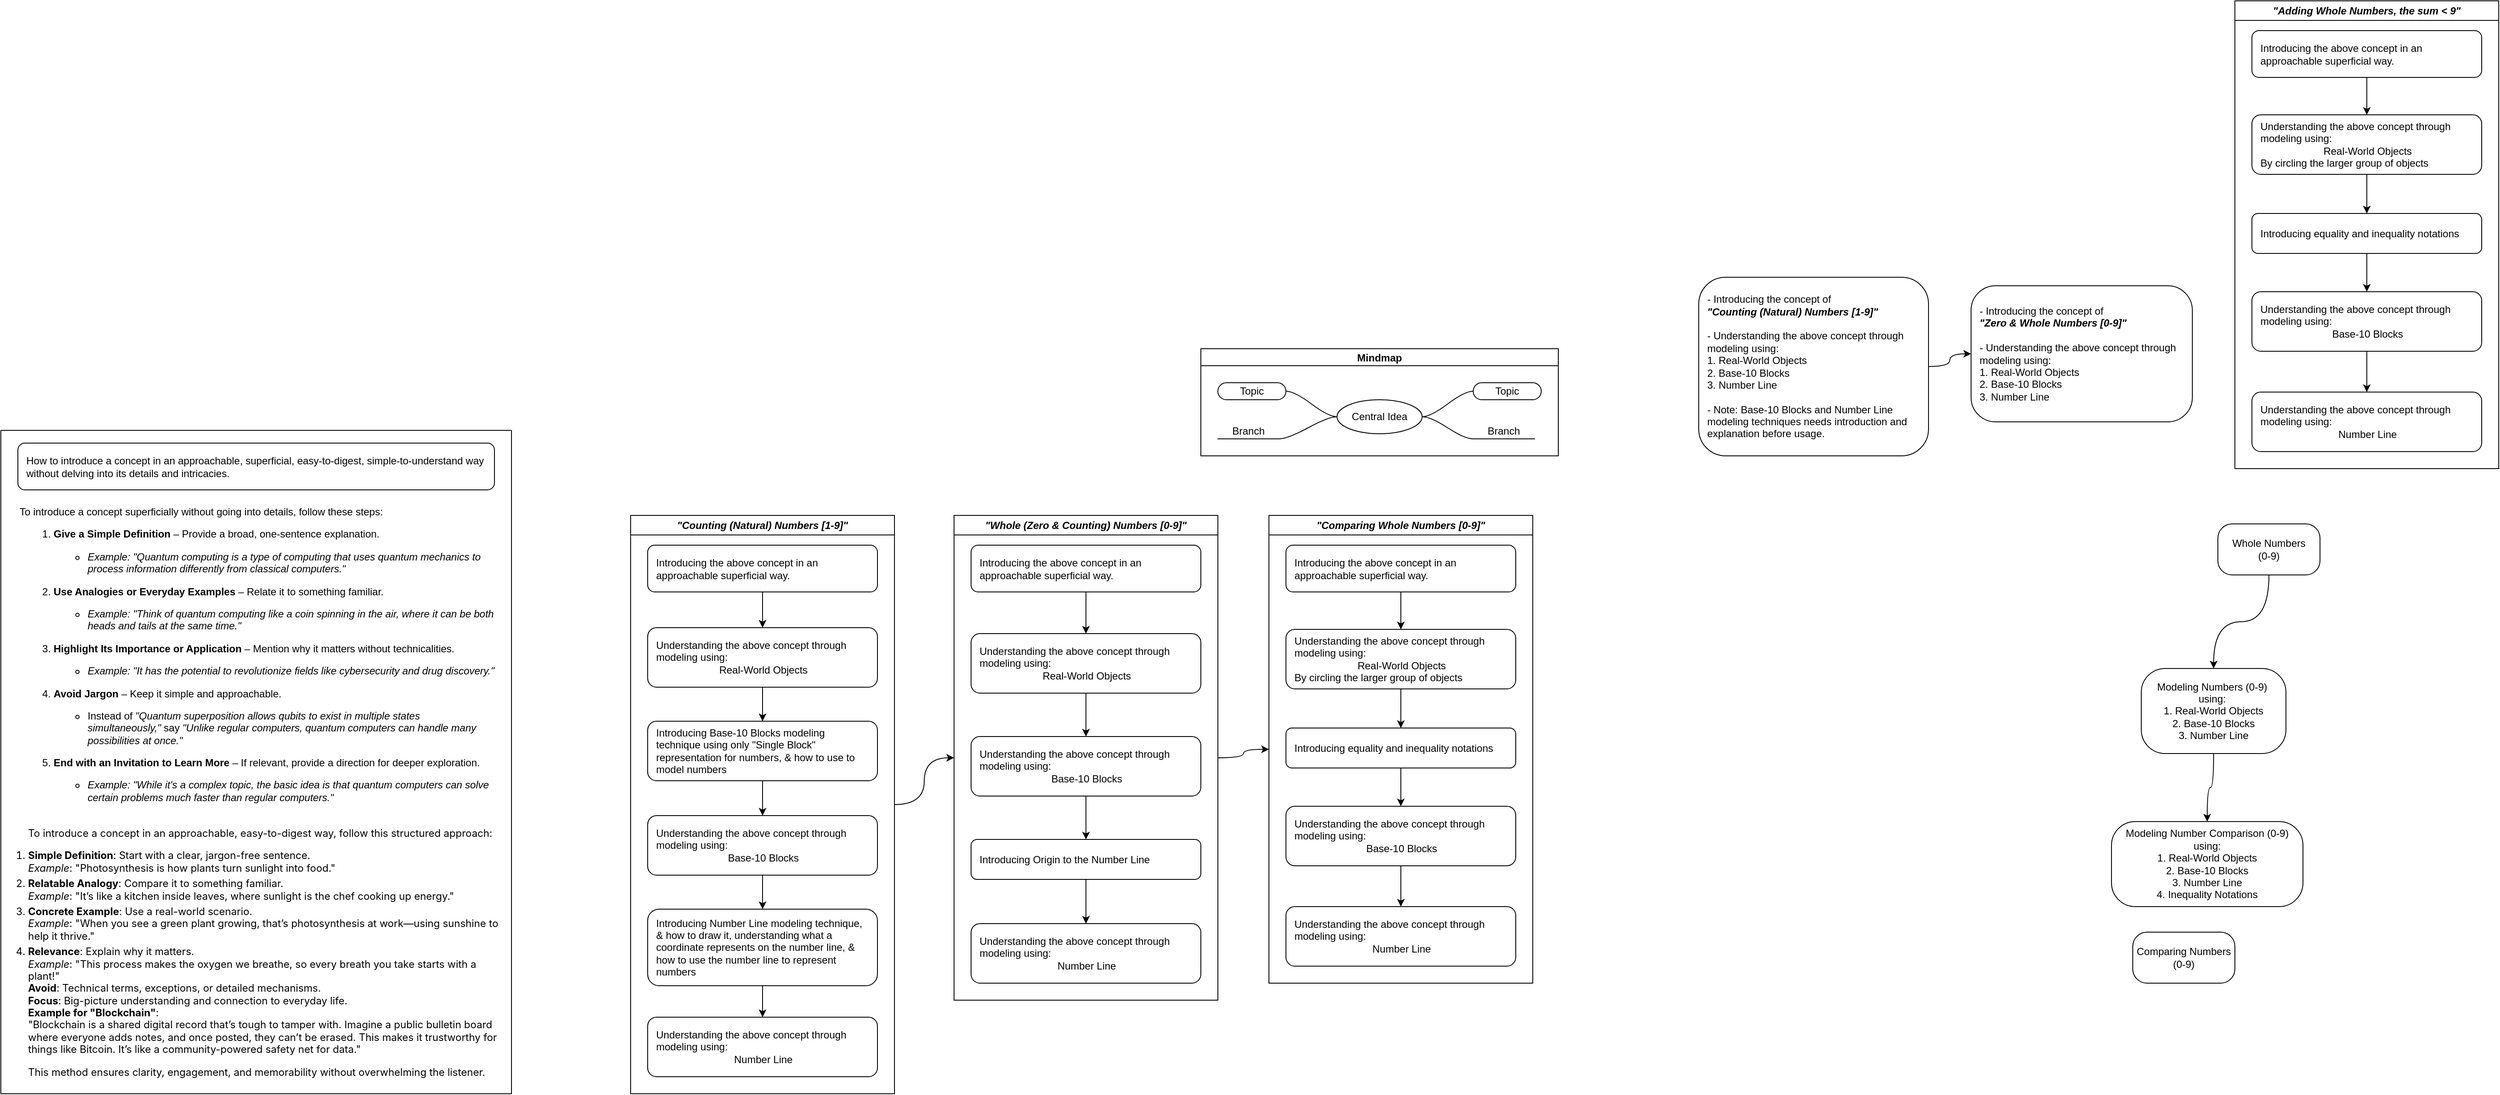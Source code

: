 <mxfile version="26.1.0">
  <diagram name="Page-1" id="2QgbFng5fBqmu4OjDuMm">
    <mxGraphModel dx="2643" dy="2030" grid="1" gridSize="10" guides="1" tooltips="1" connect="1" arrows="1" fold="1" page="1" pageScale="1" pageWidth="850" pageHeight="1100" math="0" shadow="0">
      <root>
        <mxCell id="0" />
        <mxCell id="1" parent="0" />
        <mxCell id="H5fF8uCBY2ygvBB53Js9-26" style="edgeStyle=orthogonalEdgeStyle;curved=1;rounded=0;orthogonalLoop=1;jettySize=auto;html=1;" edge="1" parent="1" source="H5fF8uCBY2ygvBB53Js9-3" target="H5fF8uCBY2ygvBB53Js9-25">
          <mxGeometry relative="1" as="geometry" />
        </mxCell>
        <mxCell id="H5fF8uCBY2ygvBB53Js9-3" value="&lt;div style=&quot;&quot;&gt;&lt;span style=&quot;background-color: transparent; color: light-dark(rgb(0, 0, 0), rgb(255, 255, 255));&quot;&gt;- Introducing the concept of &lt;br&gt;&lt;b&gt;&lt;i&gt;&quot;Counting (Natural) Numbers [&lt;/i&gt;&lt;/b&gt;&lt;/span&gt;&lt;span style=&quot;background-color: transparent; color: light-dark(rgb(0, 0, 0), rgb(255, 255, 255));&quot;&gt;&lt;b&gt;&lt;i&gt;1-9]&quot;&lt;/i&gt;&lt;/b&gt;&lt;/span&gt;&lt;/div&gt;&lt;div style=&quot;&quot;&gt;&lt;span style=&quot;background-color: transparent; color: light-dark(rgb(0, 0, 0), rgb(255, 255, 255));&quot;&gt;&lt;b&gt;&lt;i&gt;&lt;br&gt;&lt;/i&gt;&lt;/b&gt;&lt;/span&gt;&lt;/div&gt;&lt;div style=&quot;&quot;&gt;&lt;span style=&quot;background-color: transparent; color: light-dark(rgb(0, 0, 0), rgb(255, 255, 255));&quot;&gt;- Understanding the above concept through modeling using:&lt;/span&gt;&lt;/div&gt;&lt;div style=&quot;&quot;&gt;&lt;div style=&quot;&quot;&gt;&lt;span style=&quot;background-color: transparent; color: light-dark(rgb(0, 0, 0), rgb(255, 255, 255));&quot;&gt;1. Real-World Objects&lt;/span&gt;&lt;/div&gt;&lt;div style=&quot;&quot;&gt;2. Base-10 Blocks&lt;/div&gt;&lt;div style=&quot;&quot;&gt;3. Number Line&lt;/div&gt;&lt;div style=&quot;&quot;&gt;&lt;br&gt;&lt;/div&gt;&lt;div style=&quot;&quot;&gt;- Note: Base-10 Blocks and Number Line modeling techniques needs introduction and explanation before usage.&lt;/div&gt;&lt;/div&gt;" style="rounded=1;whiteSpace=wrap;html=1;arcSize=15;spacingLeft=8;spacingRight=8;align=left;" vertex="1" parent="1">
          <mxGeometry x="1295" y="-500" width="270" height="210" as="geometry" />
        </mxCell>
        <mxCell id="H5fF8uCBY2ygvBB53Js9-11" style="edgeStyle=orthogonalEdgeStyle;curved=1;rounded=0;orthogonalLoop=1;jettySize=auto;html=1;" edge="1" parent="1" source="H5fF8uCBY2ygvBB53Js9-4" target="H5fF8uCBY2ygvBB53Js9-10">
          <mxGeometry relative="1" as="geometry" />
        </mxCell>
        <mxCell id="H5fF8uCBY2ygvBB53Js9-4" value="Whole Numbers&lt;div&gt;(0-9)&lt;/div&gt;" style="rounded=1;whiteSpace=wrap;html=1;arcSize=28;" vertex="1" parent="1">
          <mxGeometry x="1905" y="-210" width="120" height="60" as="geometry" />
        </mxCell>
        <mxCell id="H5fF8uCBY2ygvBB53Js9-8" value="Comparing Numbers&lt;div&gt;(0-9)&lt;/div&gt;" style="rounded=1;whiteSpace=wrap;html=1;arcSize=28;" vertex="1" parent="1">
          <mxGeometry x="1805" y="270" width="120" height="60" as="geometry" />
        </mxCell>
        <mxCell id="H5fF8uCBY2ygvBB53Js9-23" style="edgeStyle=orthogonalEdgeStyle;curved=1;rounded=0;orthogonalLoop=1;jettySize=auto;html=1;" edge="1" parent="1" source="H5fF8uCBY2ygvBB53Js9-10" target="H5fF8uCBY2ygvBB53Js9-17">
          <mxGeometry relative="1" as="geometry" />
        </mxCell>
        <mxCell id="H5fF8uCBY2ygvBB53Js9-10" value="&lt;div&gt;Modeling Numbers&amp;nbsp;&lt;span style=&quot;background-color: transparent; color: light-dark(rgb(0, 0, 0), rgb(255, 255, 255));&quot;&gt;(0-9)&lt;/span&gt;&lt;span style=&quot;background-color: transparent; color: light-dark(rgb(0, 0, 0), rgb(255, 255, 255));&quot;&gt;&amp;nbsp;&lt;/span&gt;&lt;/div&gt;&lt;div&gt;&lt;span style=&quot;background-color: transparent; color: light-dark(rgb(0, 0, 0), rgb(255, 255, 255));&quot;&gt;using:&amp;nbsp;&lt;/span&gt;&lt;/div&gt;&lt;div&gt;&lt;span style=&quot;background-color: transparent; color: light-dark(rgb(0, 0, 0), rgb(255, 255, 255));&quot;&gt;1. Real-World Objects&lt;/span&gt;&lt;/div&gt;&lt;div&gt;2. Base-10 Blocks&lt;/div&gt;&lt;div&gt;3. Number Line&lt;/div&gt;" style="rounded=1;whiteSpace=wrap;html=1;arcSize=28;" vertex="1" parent="1">
          <mxGeometry x="1815" y="-40" width="170" height="100" as="geometry" />
        </mxCell>
        <mxCell id="H5fF8uCBY2ygvBB53Js9-17" value="Modeling Number Comparison (0-9)&lt;div&gt;using:&lt;/div&gt;&lt;div&gt;1. Real-World Objects&lt;/div&gt;&lt;div&gt;2. Base-10 Blocks&lt;/div&gt;&lt;div&gt;3. Number Line&lt;/div&gt;&lt;div&gt;4. Inequality Notations&lt;/div&gt;" style="rounded=1;whiteSpace=wrap;html=1;arcSize=28;" vertex="1" parent="1">
          <mxGeometry x="1780" y="140" width="225" height="100" as="geometry" />
        </mxCell>
        <mxCell id="H5fF8uCBY2ygvBB53Js9-25" value="&lt;div style=&quot;&quot;&gt;&lt;span style=&quot;background-color: transparent; color: light-dark(rgb(0, 0, 0), rgb(255, 255, 255));&quot;&gt;- Introducing the concept of &lt;br&gt;&lt;b&gt;&lt;i&gt;&quot;Zero &amp;amp; Whole Numbers [0&lt;/i&gt;&lt;/b&gt;&lt;/span&gt;&lt;span style=&quot;background-color: transparent; color: light-dark(rgb(0, 0, 0), rgb(255, 255, 255));&quot;&gt;&lt;b&gt;&lt;i&gt;-9]&quot;&lt;/i&gt;&lt;/b&gt;&lt;/span&gt;&lt;/div&gt;&lt;div style=&quot;&quot;&gt;&lt;span style=&quot;background-color: transparent; color: light-dark(rgb(0, 0, 0), rgb(255, 255, 255));&quot;&gt;&lt;b&gt;&lt;i&gt;&lt;br&gt;&lt;/i&gt;&lt;/b&gt;&lt;/span&gt;&lt;/div&gt;&lt;div style=&quot;&quot;&gt;&lt;span style=&quot;background-color: transparent; color: light-dark(rgb(0, 0, 0), rgb(255, 255, 255));&quot;&gt;- Understanding the above concept through modeling using:&lt;/span&gt;&lt;/div&gt;&lt;div style=&quot;&quot;&gt;&lt;div style=&quot;&quot;&gt;&lt;span style=&quot;background-color: transparent; color: light-dark(rgb(0, 0, 0), rgb(255, 255, 255));&quot;&gt;1. Real-World Objects&lt;/span&gt;&lt;/div&gt;&lt;div style=&quot;&quot;&gt;2. Base-10 Blocks&lt;/div&gt;&lt;div style=&quot;&quot;&gt;3. Number Line&lt;/div&gt;&lt;/div&gt;" style="rounded=1;whiteSpace=wrap;html=1;arcSize=18;spacingLeft=8;spacingRight=8;align=left;" vertex="1" parent="1">
          <mxGeometry x="1615" y="-490" width="260" height="160" as="geometry" />
        </mxCell>
        <mxCell id="H5fF8uCBY2ygvBB53Js9-64" style="edgeStyle=orthogonalEdgeStyle;curved=1;rounded=0;orthogonalLoop=1;jettySize=auto;html=1;entryX=0;entryY=0.5;entryDx=0;entryDy=0;" edge="1" parent="1" source="H5fF8uCBY2ygvBB53Js9-36" target="H5fF8uCBY2ygvBB53Js9-51">
          <mxGeometry relative="1" as="geometry" />
        </mxCell>
        <mxCell id="H5fF8uCBY2ygvBB53Js9-36" value="&lt;span style=&quot;color: light-dark(rgb(0, 0, 0), rgb(255, 255, 255)); font-weight: 400; text-align: left; background-color: transparent;&quot;&gt;&lt;b&gt;&lt;i&gt;&quot;Counting (Natural) Numbers [&lt;/i&gt;&lt;/b&gt;&lt;/span&gt;&lt;span style=&quot;color: light-dark(rgb(0, 0, 0), rgb(255, 255, 255)); font-weight: 400; text-align: left; background-color: transparent;&quot;&gt;&lt;b&gt;&lt;i&gt;1-9]&quot;&lt;/i&gt;&lt;/b&gt;&lt;/span&gt;" style="swimlane;whiteSpace=wrap;html=1;" vertex="1" parent="1">
          <mxGeometry x="40" y="-220" width="310" height="680" as="geometry">
            <mxRectangle x="40" y="-210" width="240" height="30" as="alternateBounds" />
          </mxGeometry>
        </mxCell>
        <mxCell id="H5fF8uCBY2ygvBB53Js9-42" style="edgeStyle=orthogonalEdgeStyle;curved=1;rounded=0;orthogonalLoop=1;jettySize=auto;html=1;" edge="1" parent="H5fF8uCBY2ygvBB53Js9-36" source="H5fF8uCBY2ygvBB53Js9-37" target="H5fF8uCBY2ygvBB53Js9-40">
          <mxGeometry relative="1" as="geometry" />
        </mxCell>
        <mxCell id="H5fF8uCBY2ygvBB53Js9-37" value="&lt;div style=&quot;&quot;&gt;&lt;span style=&quot;background-color: transparent; color: light-dark(rgb(0, 0, 0), rgb(255, 255, 255));&quot;&gt;Introducing&amp;nbsp;&lt;/span&gt;&lt;span style=&quot;background-color: transparent; color: light-dark(rgb(0, 0, 0), rgb(255, 255, 255));&quot;&gt;the above concept&lt;/span&gt;&lt;span style=&quot;background-color: transparent; color: light-dark(rgb(0, 0, 0), rgb(255, 255, 255));&quot;&gt;&amp;nbsp;in an approachable superficial way.&lt;/span&gt;&lt;/div&gt;" style="rounded=1;whiteSpace=wrap;html=1;arcSize=15;spacingLeft=8;spacingRight=8;align=left;" vertex="1" parent="H5fF8uCBY2ygvBB53Js9-36">
          <mxGeometry x="20" y="35" width="270" height="55" as="geometry" />
        </mxCell>
        <mxCell id="H5fF8uCBY2ygvBB53Js9-47" style="edgeStyle=orthogonalEdgeStyle;curved=1;rounded=0;orthogonalLoop=1;jettySize=auto;html=1;entryX=0.5;entryY=0;entryDx=0;entryDy=0;" edge="1" parent="H5fF8uCBY2ygvBB53Js9-36" source="H5fF8uCBY2ygvBB53Js9-40" target="H5fF8uCBY2ygvBB53Js9-44">
          <mxGeometry relative="1" as="geometry" />
        </mxCell>
        <mxCell id="H5fF8uCBY2ygvBB53Js9-40" value="&lt;div style=&quot;&quot;&gt;&lt;span style=&quot;background-color: transparent; color: light-dark(rgb(0, 0, 0), rgb(255, 255, 255));&quot;&gt;Understanding the above concept through modeling using:&lt;/span&gt;&lt;/div&gt;&lt;div style=&quot;&quot;&gt;&lt;div style=&quot;text-align: center;&quot;&gt;&lt;span style=&quot;background-color: transparent; color: light-dark(rgb(0, 0, 0), rgb(255, 255, 255));&quot;&gt;Real-World Objects&lt;/span&gt;&lt;/div&gt;&lt;/div&gt;" style="rounded=1;whiteSpace=wrap;html=1;arcSize=15;spacingLeft=8;spacingRight=8;align=left;" vertex="1" parent="H5fF8uCBY2ygvBB53Js9-36">
          <mxGeometry x="20" y="132" width="270" height="70" as="geometry" />
        </mxCell>
        <mxCell id="H5fF8uCBY2ygvBB53Js9-49" style="edgeStyle=orthogonalEdgeStyle;curved=1;rounded=0;orthogonalLoop=1;jettySize=auto;html=1;" edge="1" parent="H5fF8uCBY2ygvBB53Js9-36" source="H5fF8uCBY2ygvBB53Js9-43" target="H5fF8uCBY2ygvBB53Js9-45">
          <mxGeometry relative="1" as="geometry" />
        </mxCell>
        <mxCell id="H5fF8uCBY2ygvBB53Js9-43" value="&lt;div style=&quot;&quot;&gt;&lt;span style=&quot;background-color: transparent; color: light-dark(rgb(0, 0, 0), rgb(255, 255, 255));&quot;&gt;Understanding the above concept through modeling using:&lt;/span&gt;&lt;/div&gt;&lt;div style=&quot;&quot;&gt;&lt;div style=&quot;text-align: center;&quot;&gt;&lt;span style=&quot;background-color: transparent; color: light-dark(rgb(0, 0, 0), rgb(255, 255, 255));&quot;&gt;Base-10 Blocks&lt;/span&gt;&lt;/div&gt;&lt;/div&gt;" style="rounded=1;whiteSpace=wrap;html=1;arcSize=15;spacingLeft=8;spacingRight=8;align=left;" vertex="1" parent="H5fF8uCBY2ygvBB53Js9-36">
          <mxGeometry x="20" y="353" width="270" height="70" as="geometry" />
        </mxCell>
        <mxCell id="H5fF8uCBY2ygvBB53Js9-48" style="edgeStyle=orthogonalEdgeStyle;curved=1;rounded=0;orthogonalLoop=1;jettySize=auto;html=1;entryX=0.5;entryY=0;entryDx=0;entryDy=0;" edge="1" parent="H5fF8uCBY2ygvBB53Js9-36" source="H5fF8uCBY2ygvBB53Js9-44" target="H5fF8uCBY2ygvBB53Js9-43">
          <mxGeometry relative="1" as="geometry" />
        </mxCell>
        <mxCell id="H5fF8uCBY2ygvBB53Js9-44" value="&lt;div style=&quot;&quot;&gt;&lt;span style=&quot;background-color: transparent; color: light-dark(rgb(0, 0, 0), rgb(255, 255, 255)); text-align: center;&quot;&gt;Introducing Base-10 Blocks modeling technique using only &quot;Single Block&quot; representation for numbers, &amp;amp; how to use to model numbers&lt;/span&gt;&lt;/div&gt;" style="rounded=1;whiteSpace=wrap;html=1;arcSize=15;spacingLeft=8;spacingRight=8;align=left;" vertex="1" parent="H5fF8uCBY2ygvBB53Js9-36">
          <mxGeometry x="20" y="242" width="270" height="70" as="geometry" />
        </mxCell>
        <mxCell id="H5fF8uCBY2ygvBB53Js9-50" style="edgeStyle=orthogonalEdgeStyle;curved=1;rounded=0;orthogonalLoop=1;jettySize=auto;html=1;" edge="1" parent="H5fF8uCBY2ygvBB53Js9-36" source="H5fF8uCBY2ygvBB53Js9-45" target="H5fF8uCBY2ygvBB53Js9-46">
          <mxGeometry relative="1" as="geometry" />
        </mxCell>
        <mxCell id="H5fF8uCBY2ygvBB53Js9-45" value="&lt;div style=&quot;&quot;&gt;&lt;span style=&quot;background-color: transparent; color: light-dark(rgb(0, 0, 0), rgb(255, 255, 255)); text-align: center;&quot;&gt;Introducing Number Line modeling technique, &amp;amp; how to draw it, understanding what a coordinate represents on the number line, &amp;amp; how to use the number line to represent numbers&lt;/span&gt;&lt;/div&gt;" style="rounded=1;whiteSpace=wrap;html=1;arcSize=15;spacingLeft=8;spacingRight=8;align=left;" vertex="1" parent="H5fF8uCBY2ygvBB53Js9-36">
          <mxGeometry x="20" y="463" width="270" height="90" as="geometry" />
        </mxCell>
        <mxCell id="H5fF8uCBY2ygvBB53Js9-46" value="&lt;div style=&quot;&quot;&gt;&lt;span style=&quot;background-color: transparent; color: light-dark(rgb(0, 0, 0), rgb(255, 255, 255));&quot;&gt;Understanding the above concept through modeling using:&lt;/span&gt;&lt;/div&gt;&lt;div style=&quot;&quot;&gt;&lt;div style=&quot;text-align: center;&quot;&gt;&lt;span style=&quot;background-color: transparent; color: light-dark(rgb(0, 0, 0), rgb(255, 255, 255));&quot;&gt;Number Line&lt;/span&gt;&lt;/div&gt;&lt;/div&gt;" style="rounded=1;whiteSpace=wrap;html=1;arcSize=15;spacingLeft=8;spacingRight=8;align=left;" vertex="1" parent="H5fF8uCBY2ygvBB53Js9-36">
          <mxGeometry x="20" y="590" width="270" height="70" as="geometry" />
        </mxCell>
        <mxCell id="H5fF8uCBY2ygvBB53Js9-114" style="edgeStyle=orthogonalEdgeStyle;curved=1;rounded=0;orthogonalLoop=1;jettySize=auto;html=1;" edge="1" parent="1" source="H5fF8uCBY2ygvBB53Js9-51" target="H5fF8uCBY2ygvBB53Js9-102">
          <mxGeometry relative="1" as="geometry" />
        </mxCell>
        <mxCell id="H5fF8uCBY2ygvBB53Js9-51" value="&lt;span style=&quot;color: light-dark(rgb(0, 0, 0), rgb(255, 255, 255)); font-weight: 400; text-align: left; background-color: transparent;&quot;&gt;&lt;b&gt;&lt;i&gt;&quot;Whole (Zero &amp;amp; Counting) Numbers [0-9]&lt;/i&gt;&lt;/b&gt;&lt;/span&gt;&lt;span style=&quot;color: light-dark(rgb(0, 0, 0), rgb(255, 255, 255)); font-weight: 400; text-align: left; background-color: transparent;&quot;&gt;&lt;b&gt;&lt;i&gt;&quot;&lt;/i&gt;&lt;/b&gt;&lt;/span&gt;" style="swimlane;whiteSpace=wrap;html=1;" vertex="1" parent="1">
          <mxGeometry x="420" y="-220" width="310" height="570" as="geometry">
            <mxRectangle x="650" y="-210" width="280" height="30" as="alternateBounds" />
          </mxGeometry>
        </mxCell>
        <mxCell id="H5fF8uCBY2ygvBB53Js9-52" style="edgeStyle=orthogonalEdgeStyle;curved=1;rounded=0;orthogonalLoop=1;jettySize=auto;html=1;" edge="1" parent="H5fF8uCBY2ygvBB53Js9-51" source="H5fF8uCBY2ygvBB53Js9-53" target="H5fF8uCBY2ygvBB53Js9-55">
          <mxGeometry relative="1" as="geometry" />
        </mxCell>
        <mxCell id="H5fF8uCBY2ygvBB53Js9-53" value="&lt;div style=&quot;&quot;&gt;&lt;span style=&quot;background-color: transparent; color: light-dark(rgb(0, 0, 0), rgb(255, 255, 255));&quot;&gt;Introducing&amp;nbsp;&lt;/span&gt;&lt;span style=&quot;background-color: transparent; color: light-dark(rgb(0, 0, 0), rgb(255, 255, 255));&quot;&gt;the above concept&lt;/span&gt;&lt;span style=&quot;background-color: transparent; color: light-dark(rgb(0, 0, 0), rgb(255, 255, 255));&quot;&gt;&amp;nbsp;in an approachable superficial way.&lt;/span&gt;&lt;/div&gt;" style="rounded=1;whiteSpace=wrap;html=1;arcSize=15;spacingLeft=8;spacingRight=8;align=left;" vertex="1" parent="H5fF8uCBY2ygvBB53Js9-51">
          <mxGeometry x="20" y="35" width="270" height="55" as="geometry" />
        </mxCell>
        <mxCell id="H5fF8uCBY2ygvBB53Js9-54" style="edgeStyle=orthogonalEdgeStyle;curved=1;rounded=0;orthogonalLoop=1;jettySize=auto;html=1;entryX=0.5;entryY=0;entryDx=0;entryDy=0;" edge="1" parent="H5fF8uCBY2ygvBB53Js9-51" source="H5fF8uCBY2ygvBB53Js9-55" target="H5fF8uCBY2ygvBB53Js9-57">
          <mxGeometry relative="1" as="geometry">
            <mxPoint x="155" y="242" as="targetPoint" />
          </mxGeometry>
        </mxCell>
        <mxCell id="H5fF8uCBY2ygvBB53Js9-55" value="&lt;div style=&quot;&quot;&gt;&lt;span style=&quot;background-color: transparent; color: light-dark(rgb(0, 0, 0), rgb(255, 255, 255));&quot;&gt;Understanding the above concept through modeling using:&lt;/span&gt;&lt;/div&gt;&lt;div style=&quot;&quot;&gt;&lt;div style=&quot;text-align: center;&quot;&gt;&lt;span style=&quot;background-color: transparent; color: light-dark(rgb(0, 0, 0), rgb(255, 255, 255));&quot;&gt;Real-World Objects&lt;/span&gt;&lt;/div&gt;&lt;/div&gt;" style="rounded=1;whiteSpace=wrap;html=1;arcSize=15;spacingLeft=8;spacingRight=8;align=left;" vertex="1" parent="H5fF8uCBY2ygvBB53Js9-51">
          <mxGeometry x="20" y="139" width="270" height="70" as="geometry" />
        </mxCell>
        <mxCell id="H5fF8uCBY2ygvBB53Js9-56" style="edgeStyle=orthogonalEdgeStyle;curved=1;rounded=0;orthogonalLoop=1;jettySize=auto;html=1;" edge="1" parent="H5fF8uCBY2ygvBB53Js9-51" source="H5fF8uCBY2ygvBB53Js9-57" target="H5fF8uCBY2ygvBB53Js9-61">
          <mxGeometry relative="1" as="geometry" />
        </mxCell>
        <mxCell id="H5fF8uCBY2ygvBB53Js9-57" value="&lt;div style=&quot;&quot;&gt;&lt;span style=&quot;background-color: transparent; color: light-dark(rgb(0, 0, 0), rgb(255, 255, 255));&quot;&gt;Understanding the above concept through modeling using:&lt;/span&gt;&lt;/div&gt;&lt;div style=&quot;&quot;&gt;&lt;div style=&quot;text-align: center;&quot;&gt;&lt;span style=&quot;background-color: transparent; color: light-dark(rgb(0, 0, 0), rgb(255, 255, 255));&quot;&gt;Base-10 Blocks&lt;/span&gt;&lt;/div&gt;&lt;/div&gt;" style="rounded=1;whiteSpace=wrap;html=1;arcSize=15;spacingLeft=8;spacingRight=8;align=left;" vertex="1" parent="H5fF8uCBY2ygvBB53Js9-51">
          <mxGeometry x="20" y="260" width="270" height="70" as="geometry" />
        </mxCell>
        <mxCell id="H5fF8uCBY2ygvBB53Js9-60" style="edgeStyle=orthogonalEdgeStyle;curved=1;rounded=0;orthogonalLoop=1;jettySize=auto;html=1;" edge="1" parent="H5fF8uCBY2ygvBB53Js9-51" source="H5fF8uCBY2ygvBB53Js9-61" target="H5fF8uCBY2ygvBB53Js9-62">
          <mxGeometry relative="1" as="geometry" />
        </mxCell>
        <mxCell id="H5fF8uCBY2ygvBB53Js9-61" value="&lt;div style=&quot;&quot;&gt;&lt;span style=&quot;background-color: transparent; color: light-dark(rgb(0, 0, 0), rgb(255, 255, 255)); text-align: center;&quot;&gt;Introducing Origin to the Number Line&lt;/span&gt;&lt;/div&gt;" style="rounded=1;whiteSpace=wrap;html=1;arcSize=15;spacingLeft=8;spacingRight=8;align=left;" vertex="1" parent="H5fF8uCBY2ygvBB53Js9-51">
          <mxGeometry x="20" y="381" width="270" height="47" as="geometry" />
        </mxCell>
        <mxCell id="H5fF8uCBY2ygvBB53Js9-62" value="&lt;div style=&quot;&quot;&gt;&lt;span style=&quot;background-color: transparent; color: light-dark(rgb(0, 0, 0), rgb(255, 255, 255));&quot;&gt;Understanding the above concept through modeling using:&lt;/span&gt;&lt;/div&gt;&lt;div style=&quot;&quot;&gt;&lt;div style=&quot;text-align: center;&quot;&gt;&lt;span style=&quot;background-color: transparent; color: light-dark(rgb(0, 0, 0), rgb(255, 255, 255));&quot;&gt;Number Line&lt;/span&gt;&lt;/div&gt;&lt;/div&gt;" style="rounded=1;whiteSpace=wrap;html=1;arcSize=15;spacingLeft=8;spacingRight=8;align=left;" vertex="1" parent="H5fF8uCBY2ygvBB53Js9-51">
          <mxGeometry x="20" y="480" width="270" height="70" as="geometry" />
        </mxCell>
        <mxCell id="H5fF8uCBY2ygvBB53Js9-102" value="&lt;span style=&quot;color: light-dark(rgb(0, 0, 0), rgb(255, 255, 255)); font-weight: 400; text-align: left; background-color: transparent;&quot;&gt;&lt;b&gt;&lt;i&gt;&quot;Comparing Whole Numbers [0-9]&lt;/i&gt;&lt;/b&gt;&lt;/span&gt;&lt;span style=&quot;color: light-dark(rgb(0, 0, 0), rgb(255, 255, 255)); font-weight: 400; text-align: left; background-color: transparent;&quot;&gt;&lt;b&gt;&lt;i&gt;&quot;&lt;/i&gt;&lt;/b&gt;&lt;/span&gt;" style="swimlane;whiteSpace=wrap;html=1;" vertex="1" parent="1">
          <mxGeometry x="790" y="-220" width="310" height="550" as="geometry">
            <mxRectangle x="650" y="-210" width="280" height="30" as="alternateBounds" />
          </mxGeometry>
        </mxCell>
        <mxCell id="H5fF8uCBY2ygvBB53Js9-103" style="edgeStyle=orthogonalEdgeStyle;curved=1;rounded=0;orthogonalLoop=1;jettySize=auto;html=1;" edge="1" parent="H5fF8uCBY2ygvBB53Js9-102" source="H5fF8uCBY2ygvBB53Js9-104" target="H5fF8uCBY2ygvBB53Js9-106">
          <mxGeometry relative="1" as="geometry" />
        </mxCell>
        <mxCell id="H5fF8uCBY2ygvBB53Js9-104" value="&lt;div style=&quot;&quot;&gt;&lt;span style=&quot;background-color: transparent; color: light-dark(rgb(0, 0, 0), rgb(255, 255, 255));&quot;&gt;Introducing&amp;nbsp;&lt;/span&gt;&lt;span style=&quot;background-color: transparent; color: light-dark(rgb(0, 0, 0), rgb(255, 255, 255));&quot;&gt;the above concept&lt;/span&gt;&lt;span style=&quot;background-color: transparent; color: light-dark(rgb(0, 0, 0), rgb(255, 255, 255));&quot;&gt;&amp;nbsp;in an approachable superficial way.&lt;/span&gt;&lt;/div&gt;" style="rounded=1;whiteSpace=wrap;html=1;arcSize=15;spacingLeft=8;spacingRight=8;align=left;" vertex="1" parent="H5fF8uCBY2ygvBB53Js9-102">
          <mxGeometry x="20" y="35" width="270" height="55" as="geometry" />
        </mxCell>
        <mxCell id="H5fF8uCBY2ygvBB53Js9-106" value="&lt;div style=&quot;&quot;&gt;&lt;span style=&quot;background-color: transparent; color: light-dark(rgb(0, 0, 0), rgb(255, 255, 255));&quot;&gt;Understanding the above concept through modeling using:&lt;/span&gt;&lt;/div&gt;&lt;div style=&quot;&quot;&gt;&lt;div style=&quot;text-align: center;&quot;&gt;&lt;span style=&quot;background-color: transparent; color: light-dark(rgb(0, 0, 0), rgb(255, 255, 255));&quot;&gt;Real-World Objects&lt;/span&gt;&lt;/div&gt;&lt;div style=&quot;&quot;&gt;&lt;span style=&quot;background-color: transparent; color: light-dark(rgb(0, 0, 0), rgb(255, 255, 255));&quot;&gt;By circling the larger group of objects&lt;/span&gt;&lt;/div&gt;&lt;/div&gt;" style="rounded=1;whiteSpace=wrap;html=1;arcSize=15;spacingLeft=8;spacingRight=8;align=left;" vertex="1" parent="H5fF8uCBY2ygvBB53Js9-102">
          <mxGeometry x="20" y="134" width="270" height="70" as="geometry" />
        </mxCell>
        <mxCell id="H5fF8uCBY2ygvBB53Js9-107" style="edgeStyle=orthogonalEdgeStyle;curved=1;rounded=0;orthogonalLoop=1;jettySize=auto;html=1;" edge="1" parent="H5fF8uCBY2ygvBB53Js9-102" source="H5fF8uCBY2ygvBB53Js9-108" target="H5fF8uCBY2ygvBB53Js9-111">
          <mxGeometry relative="1" as="geometry">
            <mxPoint x="155" y="465.0" as="targetPoint" />
          </mxGeometry>
        </mxCell>
        <mxCell id="H5fF8uCBY2ygvBB53Js9-108" value="&lt;div style=&quot;&quot;&gt;&lt;span style=&quot;background-color: transparent; color: light-dark(rgb(0, 0, 0), rgb(255, 255, 255));&quot;&gt;Understanding the above concept through modeling using:&lt;/span&gt;&lt;/div&gt;&lt;div style=&quot;&quot;&gt;&lt;div style=&quot;text-align: center;&quot;&gt;&lt;span style=&quot;background-color: transparent; color: light-dark(rgb(0, 0, 0), rgb(255, 255, 255));&quot;&gt;Base-10 Blocks&lt;/span&gt;&lt;/div&gt;&lt;/div&gt;" style="rounded=1;whiteSpace=wrap;html=1;arcSize=15;spacingLeft=8;spacingRight=8;align=left;" vertex="1" parent="H5fF8uCBY2ygvBB53Js9-102">
          <mxGeometry x="20" y="342" width="270" height="70" as="geometry" />
        </mxCell>
        <mxCell id="H5fF8uCBY2ygvBB53Js9-111" value="&lt;div style=&quot;&quot;&gt;&lt;span style=&quot;background-color: transparent; color: light-dark(rgb(0, 0, 0), rgb(255, 255, 255));&quot;&gt;Understanding the above concept through modeling using:&lt;/span&gt;&lt;/div&gt;&lt;div style=&quot;&quot;&gt;&lt;div style=&quot;text-align: center;&quot;&gt;&lt;span style=&quot;background-color: transparent; color: light-dark(rgb(0, 0, 0), rgb(255, 255, 255));&quot;&gt;Number Line&lt;/span&gt;&lt;/div&gt;&lt;/div&gt;" style="rounded=1;whiteSpace=wrap;html=1;arcSize=15;spacingLeft=8;spacingRight=8;align=left;" vertex="1" parent="H5fF8uCBY2ygvBB53Js9-102">
          <mxGeometry x="20" y="460" width="270" height="70" as="geometry" />
        </mxCell>
        <mxCell id="H5fF8uCBY2ygvBB53Js9-112" value="&lt;div style=&quot;&quot;&gt;&lt;span style=&quot;background-color: transparent; color: light-dark(rgb(0, 0, 0), rgb(255, 255, 255)); text-align: center;&quot;&gt;Introducing equality and inequality notations&lt;/span&gt;&lt;/div&gt;" style="rounded=1;whiteSpace=wrap;html=1;arcSize=15;spacingLeft=8;spacingRight=8;align=left;" vertex="1" parent="H5fF8uCBY2ygvBB53Js9-102">
          <mxGeometry x="20" y="250" width="270" height="47" as="geometry" />
        </mxCell>
        <mxCell id="H5fF8uCBY2ygvBB53Js9-105" style="edgeStyle=orthogonalEdgeStyle;curved=1;rounded=0;orthogonalLoop=1;jettySize=auto;html=1;" edge="1" parent="H5fF8uCBY2ygvBB53Js9-102" source="H5fF8uCBY2ygvBB53Js9-106" target="H5fF8uCBY2ygvBB53Js9-112">
          <mxGeometry relative="1" as="geometry">
            <mxPoint x="155" y="242" as="targetPoint" />
          </mxGeometry>
        </mxCell>
        <mxCell id="H5fF8uCBY2ygvBB53Js9-113" style="edgeStyle=orthogonalEdgeStyle;curved=1;rounded=0;orthogonalLoop=1;jettySize=auto;html=1;" edge="1" parent="H5fF8uCBY2ygvBB53Js9-102" source="H5fF8uCBY2ygvBB53Js9-112" target="H5fF8uCBY2ygvBB53Js9-108">
          <mxGeometry relative="1" as="geometry" />
        </mxCell>
        <mxCell id="H5fF8uCBY2ygvBB53Js9-115" value="Mindmap" style="swimlane;startSize=20;horizontal=1;containerType=tree;" vertex="1" parent="1">
          <mxGeometry x="710" y="-416" width="420" height="126" as="geometry" />
        </mxCell>
        <mxCell id="H5fF8uCBY2ygvBB53Js9-116" value="" style="edgeStyle=entityRelationEdgeStyle;startArrow=none;endArrow=none;segment=10;curved=1;sourcePerimeterSpacing=0;targetPerimeterSpacing=0;rounded=0;" edge="1" parent="H5fF8uCBY2ygvBB53Js9-115" source="H5fF8uCBY2ygvBB53Js9-120" target="H5fF8uCBY2ygvBB53Js9-121">
          <mxGeometry relative="1" as="geometry" />
        </mxCell>
        <mxCell id="H5fF8uCBY2ygvBB53Js9-117" value="" style="edgeStyle=entityRelationEdgeStyle;startArrow=none;endArrow=none;segment=10;curved=1;sourcePerimeterSpacing=0;targetPerimeterSpacing=0;rounded=0;" edge="1" parent="H5fF8uCBY2ygvBB53Js9-115" source="H5fF8uCBY2ygvBB53Js9-120" target="H5fF8uCBY2ygvBB53Js9-122">
          <mxGeometry relative="1" as="geometry" />
        </mxCell>
        <mxCell id="H5fF8uCBY2ygvBB53Js9-118" value="" style="edgeStyle=entityRelationEdgeStyle;startArrow=none;endArrow=none;segment=10;curved=1;sourcePerimeterSpacing=0;targetPerimeterSpacing=0;rounded=0;" edge="1" parent="H5fF8uCBY2ygvBB53Js9-115" source="H5fF8uCBY2ygvBB53Js9-120" target="H5fF8uCBY2ygvBB53Js9-123">
          <mxGeometry relative="1" as="geometry" />
        </mxCell>
        <mxCell id="H5fF8uCBY2ygvBB53Js9-119" value="" style="edgeStyle=entityRelationEdgeStyle;startArrow=none;endArrow=none;segment=10;curved=1;sourcePerimeterSpacing=0;targetPerimeterSpacing=0;rounded=0;" edge="1" parent="H5fF8uCBY2ygvBB53Js9-115" source="H5fF8uCBY2ygvBB53Js9-120" target="H5fF8uCBY2ygvBB53Js9-124">
          <mxGeometry relative="1" as="geometry" />
        </mxCell>
        <mxCell id="H5fF8uCBY2ygvBB53Js9-120" value="Central Idea" style="ellipse;whiteSpace=wrap;html=1;align=center;treeFolding=1;treeMoving=1;newEdgeStyle={&quot;edgeStyle&quot;:&quot;entityRelationEdgeStyle&quot;,&quot;startArrow&quot;:&quot;none&quot;,&quot;endArrow&quot;:&quot;none&quot;,&quot;segment&quot;:10,&quot;curved&quot;:1,&quot;sourcePerimeterSpacing&quot;:0,&quot;targetPerimeterSpacing&quot;:0};" vertex="1" parent="H5fF8uCBY2ygvBB53Js9-115">
          <mxGeometry x="160" y="60" width="100" height="40" as="geometry" />
        </mxCell>
        <mxCell id="H5fF8uCBY2ygvBB53Js9-121" value="Topic" style="whiteSpace=wrap;html=1;rounded=1;arcSize=50;align=center;verticalAlign=middle;strokeWidth=1;autosize=1;spacing=4;treeFolding=1;treeMoving=1;newEdgeStyle={&quot;edgeStyle&quot;:&quot;entityRelationEdgeStyle&quot;,&quot;startArrow&quot;:&quot;none&quot;,&quot;endArrow&quot;:&quot;none&quot;,&quot;segment&quot;:10,&quot;curved&quot;:1,&quot;sourcePerimeterSpacing&quot;:0,&quot;targetPerimeterSpacing&quot;:0};" vertex="1" parent="H5fF8uCBY2ygvBB53Js9-115">
          <mxGeometry x="320" y="40" width="80" height="20" as="geometry" />
        </mxCell>
        <mxCell id="H5fF8uCBY2ygvBB53Js9-122" value="Branch" style="whiteSpace=wrap;html=1;shape=partialRectangle;top=0;left=0;bottom=1;right=0;points=[[0,1],[1,1]];fillColor=none;align=center;verticalAlign=bottom;routingCenterY=0.5;snapToPoint=1;autosize=1;treeFolding=1;treeMoving=1;newEdgeStyle={&quot;edgeStyle&quot;:&quot;entityRelationEdgeStyle&quot;,&quot;startArrow&quot;:&quot;none&quot;,&quot;endArrow&quot;:&quot;none&quot;,&quot;segment&quot;:10,&quot;curved&quot;:1,&quot;sourcePerimeterSpacing&quot;:0,&quot;targetPerimeterSpacing&quot;:0};" vertex="1" parent="H5fF8uCBY2ygvBB53Js9-115">
          <mxGeometry x="320" y="80" width="72" height="26" as="geometry" />
        </mxCell>
        <mxCell id="H5fF8uCBY2ygvBB53Js9-123" value="Topic" style="whiteSpace=wrap;html=1;rounded=1;arcSize=50;align=center;verticalAlign=middle;strokeWidth=1;autosize=1;spacing=4;treeFolding=1;treeMoving=1;newEdgeStyle={&quot;edgeStyle&quot;:&quot;entityRelationEdgeStyle&quot;,&quot;startArrow&quot;:&quot;none&quot;,&quot;endArrow&quot;:&quot;none&quot;,&quot;segment&quot;:10,&quot;curved&quot;:1,&quot;sourcePerimeterSpacing&quot;:0,&quot;targetPerimeterSpacing&quot;:0};" vertex="1" parent="H5fF8uCBY2ygvBB53Js9-115">
          <mxGeometry x="20" y="40" width="80" height="20" as="geometry" />
        </mxCell>
        <mxCell id="H5fF8uCBY2ygvBB53Js9-124" value="Branch" style="whiteSpace=wrap;html=1;shape=partialRectangle;top=0;left=0;bottom=1;right=0;points=[[0,1],[1,1]];fillColor=none;align=center;verticalAlign=bottom;routingCenterY=0.5;snapToPoint=1;autosize=1;treeFolding=1;treeMoving=1;newEdgeStyle={&quot;edgeStyle&quot;:&quot;entityRelationEdgeStyle&quot;,&quot;startArrow&quot;:&quot;none&quot;,&quot;endArrow&quot;:&quot;none&quot;,&quot;segment&quot;:10,&quot;curved&quot;:1,&quot;sourcePerimeterSpacing&quot;:0,&quot;targetPerimeterSpacing&quot;:0};" vertex="1" parent="H5fF8uCBY2ygvBB53Js9-115">
          <mxGeometry x="20" y="80" width="72" height="26" as="geometry" />
        </mxCell>
        <mxCell id="H5fF8uCBY2ygvBB53Js9-135" value="&lt;span style=&quot;color: light-dark(rgb(0, 0, 0), rgb(255, 255, 255)); font-weight: 400; text-align: left; background-color: transparent;&quot;&gt;&lt;b&gt;&lt;i&gt;&quot;Adding Whole Numbers, the sum &amp;lt; 9&lt;/i&gt;&lt;/b&gt;&lt;/span&gt;&lt;span style=&quot;color: light-dark(rgb(0, 0, 0), rgb(255, 255, 255)); font-weight: 400; text-align: left; background-color: transparent;&quot;&gt;&lt;b&gt;&lt;i&gt;&quot;&lt;/i&gt;&lt;/b&gt;&lt;/span&gt;" style="swimlane;whiteSpace=wrap;html=1;startSize=23;" vertex="1" parent="1">
          <mxGeometry x="1925" y="-825" width="310" height="550" as="geometry">
            <mxRectangle x="650" y="-210" width="280" height="30" as="alternateBounds" />
          </mxGeometry>
        </mxCell>
        <mxCell id="H5fF8uCBY2ygvBB53Js9-136" style="edgeStyle=orthogonalEdgeStyle;curved=1;rounded=0;orthogonalLoop=1;jettySize=auto;html=1;" edge="1" parent="H5fF8uCBY2ygvBB53Js9-135" source="H5fF8uCBY2ygvBB53Js9-137" target="H5fF8uCBY2ygvBB53Js9-138">
          <mxGeometry relative="1" as="geometry" />
        </mxCell>
        <mxCell id="H5fF8uCBY2ygvBB53Js9-137" value="&lt;div style=&quot;&quot;&gt;&lt;span style=&quot;background-color: transparent; color: light-dark(rgb(0, 0, 0), rgb(255, 255, 255));&quot;&gt;Introducing&amp;nbsp;&lt;/span&gt;&lt;span style=&quot;background-color: transparent; color: light-dark(rgb(0, 0, 0), rgb(255, 255, 255));&quot;&gt;the above concept&lt;/span&gt;&lt;span style=&quot;background-color: transparent; color: light-dark(rgb(0, 0, 0), rgb(255, 255, 255));&quot;&gt;&amp;nbsp;in an approachable superficial way.&lt;/span&gt;&lt;/div&gt;" style="rounded=1;whiteSpace=wrap;html=1;arcSize=15;spacingLeft=8;spacingRight=8;align=left;" vertex="1" parent="H5fF8uCBY2ygvBB53Js9-135">
          <mxGeometry x="20" y="35" width="270" height="55" as="geometry" />
        </mxCell>
        <mxCell id="H5fF8uCBY2ygvBB53Js9-138" value="&lt;div style=&quot;&quot;&gt;&lt;span style=&quot;background-color: transparent; color: light-dark(rgb(0, 0, 0), rgb(255, 255, 255));&quot;&gt;Understanding the above concept through modeling using:&lt;/span&gt;&lt;/div&gt;&lt;div style=&quot;&quot;&gt;&lt;div style=&quot;text-align: center;&quot;&gt;&lt;span style=&quot;background-color: transparent; color: light-dark(rgb(0, 0, 0), rgb(255, 255, 255));&quot;&gt;Real-World Objects&lt;/span&gt;&lt;/div&gt;&lt;div style=&quot;&quot;&gt;&lt;span style=&quot;background-color: transparent; color: light-dark(rgb(0, 0, 0), rgb(255, 255, 255));&quot;&gt;By circling the larger group of objects&lt;/span&gt;&lt;/div&gt;&lt;/div&gt;" style="rounded=1;whiteSpace=wrap;html=1;arcSize=15;spacingLeft=8;spacingRight=8;align=left;" vertex="1" parent="H5fF8uCBY2ygvBB53Js9-135">
          <mxGeometry x="20" y="134" width="270" height="70" as="geometry" />
        </mxCell>
        <mxCell id="H5fF8uCBY2ygvBB53Js9-139" style="edgeStyle=orthogonalEdgeStyle;curved=1;rounded=0;orthogonalLoop=1;jettySize=auto;html=1;" edge="1" parent="H5fF8uCBY2ygvBB53Js9-135" source="H5fF8uCBY2ygvBB53Js9-140" target="H5fF8uCBY2ygvBB53Js9-141">
          <mxGeometry relative="1" as="geometry">
            <mxPoint x="155" y="465.0" as="targetPoint" />
          </mxGeometry>
        </mxCell>
        <mxCell id="H5fF8uCBY2ygvBB53Js9-140" value="&lt;div style=&quot;&quot;&gt;&lt;span style=&quot;background-color: transparent; color: light-dark(rgb(0, 0, 0), rgb(255, 255, 255));&quot;&gt;Understanding the above concept through modeling using:&lt;/span&gt;&lt;/div&gt;&lt;div style=&quot;&quot;&gt;&lt;div style=&quot;text-align: center;&quot;&gt;&lt;span style=&quot;background-color: transparent; color: light-dark(rgb(0, 0, 0), rgb(255, 255, 255));&quot;&gt;Base-10 Blocks&lt;/span&gt;&lt;/div&gt;&lt;/div&gt;" style="rounded=1;whiteSpace=wrap;html=1;arcSize=15;spacingLeft=8;spacingRight=8;align=left;" vertex="1" parent="H5fF8uCBY2ygvBB53Js9-135">
          <mxGeometry x="20" y="342" width="270" height="70" as="geometry" />
        </mxCell>
        <mxCell id="H5fF8uCBY2ygvBB53Js9-141" value="&lt;div style=&quot;&quot;&gt;&lt;span style=&quot;background-color: transparent; color: light-dark(rgb(0, 0, 0), rgb(255, 255, 255));&quot;&gt;Understanding the above concept through modeling using:&lt;/span&gt;&lt;/div&gt;&lt;div style=&quot;&quot;&gt;&lt;div style=&quot;text-align: center;&quot;&gt;&lt;span style=&quot;background-color: transparent; color: light-dark(rgb(0, 0, 0), rgb(255, 255, 255));&quot;&gt;Number Line&lt;/span&gt;&lt;/div&gt;&lt;/div&gt;" style="rounded=1;whiteSpace=wrap;html=1;arcSize=15;spacingLeft=8;spacingRight=8;align=left;" vertex="1" parent="H5fF8uCBY2ygvBB53Js9-135">
          <mxGeometry x="20" y="460" width="270" height="70" as="geometry" />
        </mxCell>
        <mxCell id="H5fF8uCBY2ygvBB53Js9-142" value="&lt;div style=&quot;&quot;&gt;&lt;span style=&quot;background-color: transparent; color: light-dark(rgb(0, 0, 0), rgb(255, 255, 255)); text-align: center;&quot;&gt;Introducing equality and inequality notations&lt;/span&gt;&lt;/div&gt;" style="rounded=1;whiteSpace=wrap;html=1;arcSize=15;spacingLeft=8;spacingRight=8;align=left;" vertex="1" parent="H5fF8uCBY2ygvBB53Js9-135">
          <mxGeometry x="20" y="250" width="270" height="47" as="geometry" />
        </mxCell>
        <mxCell id="H5fF8uCBY2ygvBB53Js9-143" style="edgeStyle=orthogonalEdgeStyle;curved=1;rounded=0;orthogonalLoop=1;jettySize=auto;html=1;" edge="1" parent="H5fF8uCBY2ygvBB53Js9-135" source="H5fF8uCBY2ygvBB53Js9-138" target="H5fF8uCBY2ygvBB53Js9-142">
          <mxGeometry relative="1" as="geometry">
            <mxPoint x="155" y="242" as="targetPoint" />
          </mxGeometry>
        </mxCell>
        <mxCell id="H5fF8uCBY2ygvBB53Js9-144" style="edgeStyle=orthogonalEdgeStyle;curved=1;rounded=0;orthogonalLoop=1;jettySize=auto;html=1;" edge="1" parent="H5fF8uCBY2ygvBB53Js9-135" source="H5fF8uCBY2ygvBB53Js9-142" target="H5fF8uCBY2ygvBB53Js9-140">
          <mxGeometry relative="1" as="geometry" />
        </mxCell>
        <mxCell id="H5fF8uCBY2ygvBB53Js9-147" value="" style="swimlane;startSize=0;" vertex="1" parent="1">
          <mxGeometry x="-700" y="-320" width="600" height="780" as="geometry" />
        </mxCell>
        <mxCell id="H5fF8uCBY2ygvBB53Js9-145" value="&lt;div style=&quot;&quot;&gt;How to introduce a concept in an approachable, superficial, easy-to-digest, simple-to-understand way without delving into its details and intricacies.&lt;/div&gt;" style="rounded=1;whiteSpace=wrap;html=1;arcSize=15;spacingLeft=8;spacingRight=8;align=left;" vertex="1" parent="H5fF8uCBY2ygvBB53Js9-147">
          <mxGeometry x="20" y="15" width="560" height="55" as="geometry" />
        </mxCell>
        <mxCell id="H5fF8uCBY2ygvBB53Js9-146" value="&lt;p data-start=&quot;0&quot; data-end=&quot;86&quot;&gt;To introduce a concept superficially without going into details, follow these steps:&lt;/p&gt;&lt;ol data-start=&quot;88&quot; data-end=&quot;1243&quot;&gt;&lt;li data-start=&quot;88&quot; data-end=&quot;316&quot;&gt;&lt;p data-start=&quot;91&quot; data-end=&quot;166&quot;&gt;&lt;strong data-start=&quot;91&quot; data-end=&quot;119&quot;&gt;Give a Simple Definition&lt;/strong&gt; – Provide a broad, one-sentence explanation.&lt;/p&gt;&lt;ul data-start=&quot;170&quot; data-end=&quot;316&quot;&gt;&lt;li data-start=&quot;170&quot; data-end=&quot;316&quot;&gt;&lt;em data-start=&quot;172&quot; data-end=&quot;314&quot;&gt;Example: &quot;Quantum computing is a type of computing that uses quantum mechanics to process information differently from classical computers.&quot;&lt;/em&gt;&lt;/li&gt;&lt;/ul&gt;&lt;/li&gt;&lt;li data-start=&quot;318&quot; data-end=&quot;531&quot;&gt;&lt;p data-start=&quot;321&quot; data-end=&quot;396&quot;&gt;&lt;strong data-start=&quot;321&quot; data-end=&quot;359&quot;&gt;Use Analogies or Everyday Examples&lt;/strong&gt; – Relate it to something familiar.&lt;/p&gt;&lt;ul data-start=&quot;400&quot; data-end=&quot;531&quot;&gt;&lt;li data-start=&quot;400&quot; data-end=&quot;531&quot;&gt;&lt;em data-start=&quot;402&quot; data-end=&quot;529&quot;&gt;Example: &quot;Think of quantum computing like a coin spinning in the air, where it can be both heads and tails at the same time.&quot;&lt;/em&gt;&lt;/li&gt;&lt;/ul&gt;&lt;/li&gt;&lt;li data-start=&quot;533&quot; data-end=&quot;734&quot;&gt;&lt;p data-start=&quot;536&quot; data-end=&quot;630&quot;&gt;&lt;strong data-start=&quot;536&quot; data-end=&quot;579&quot;&gt;Highlight Its Importance or Application&lt;/strong&gt; – Mention why it matters without technicalities.&lt;/p&gt;&lt;ul data-start=&quot;634&quot; data-end=&quot;734&quot;&gt;&lt;li data-start=&quot;634&quot; data-end=&quot;734&quot;&gt;&lt;em data-start=&quot;636&quot; data-end=&quot;732&quot;&gt;Example: &quot;It has the potential to revolutionize fields like cybersecurity and drug discovery.&quot;&lt;/em&gt;&lt;/li&gt;&lt;/ul&gt;&lt;/li&gt;&lt;li data-start=&quot;736&quot; data-end=&quot;985&quot;&gt;&lt;p data-start=&quot;739&quot; data-end=&quot;792&quot;&gt;&lt;strong data-start=&quot;739&quot; data-end=&quot;755&quot;&gt;Avoid Jargon&lt;/strong&gt; – Keep it simple and approachable.&lt;/p&gt;&lt;ul data-start=&quot;796&quot; data-end=&quot;985&quot;&gt;&lt;li data-start=&quot;796&quot; data-end=&quot;985&quot;&gt;Instead of &lt;em data-start=&quot;809&quot; data-end=&quot;892&quot;&gt;&quot;Quantum superposition allows qubits to exist in multiple states simultaneously,&quot;&lt;/em&gt; say &lt;em data-start=&quot;897&quot; data-end=&quot;983&quot;&gt;&quot;Unlike regular computers, quantum computers can handle many possibilities at once.&quot;&lt;/em&gt;&lt;/li&gt;&lt;/ul&gt;&lt;/li&gt;&lt;li data-start=&quot;987&quot; data-end=&quot;1243&quot;&gt;&lt;p data-start=&quot;990&quot; data-end=&quot;1091&quot;&gt;&lt;strong data-start=&quot;990&quot; data-end=&quot;1030&quot;&gt;End with an Invitation to Learn More&lt;/strong&gt; – If relevant, provide a direction for deeper exploration.&lt;/p&gt;&lt;ul data-start=&quot;1095&quot; data-end=&quot;1243&quot;&gt;&lt;li data-start=&quot;1095&quot; data-end=&quot;1243&quot;&gt;&lt;em data-start=&quot;1097&quot; data-end=&quot;1241&quot;&gt;Example: &quot;While it&#39;s a complex topic, the basic idea is that quantum computers can solve certain problems much faster than regular computers.&quot;&lt;/em&gt;&lt;/li&gt;&lt;/ul&gt;&lt;/li&gt;&lt;/ol&gt;" style="text;whiteSpace=wrap;html=1;" vertex="1" parent="H5fF8uCBY2ygvBB53Js9-147">
          <mxGeometry x="20" y="70" width="560" height="390" as="geometry" />
        </mxCell>
        <mxCell id="H5fF8uCBY2ygvBB53Js9-149" value="&lt;p style=&quot;line-height: var(--ds-md-line-height); font-family: Inter, system-ui, -apple-system, BlinkMacSystemFont, &amp;quot;Segoe UI&amp;quot;, Roboto, &amp;quot;Noto Sans&amp;quot;, Ubuntu, Cantarell, &amp;quot;Helvetica Neue&amp;quot;, Oxygen, &amp;quot;Open Sans&amp;quot;, sans-serif; font-style: normal; font-variant-ligatures: normal; font-variant-caps: normal; font-weight: 400; letter-spacing: normal; orphans: 2; text-align: start; text-indent: 0px; text-transform: none; widows: 2; word-spacing: 0px; -webkit-text-stroke-width: 0px; white-space: normal; text-decoration-thickness: initial; text-decoration-style: initial; text-decoration-color: initial; margin-top: 0px !important;&quot;&gt;&lt;font&gt;To introduce a concept in an approachable, easy-to-digest way, follow this structured approach:&lt;/font&gt;&lt;/p&gt;&lt;ol start=&quot;1&quot; style=&quot;margin: calc(var(--ds-md-zoom)*12px)0; padding-left: calc(var(--ds-md-zoom)*24px); font-family: Inter, system-ui, -apple-system, BlinkMacSystemFont, &amp;quot;Segoe UI&amp;quot;, Roboto, &amp;quot;Noto Sans&amp;quot;, Ubuntu, Cantarell, &amp;quot;Helvetica Neue&amp;quot;, Oxygen, &amp;quot;Open Sans&amp;quot;, sans-serif; font-style: normal; font-variant-ligatures: normal; font-variant-caps: normal; font-weight: 400; letter-spacing: normal; orphans: 2; text-align: start; text-indent: 0px; text-transform: none; widows: 2; word-spacing: 0px; -webkit-text-stroke-width: 0px; white-space: normal; text-decoration-thickness: initial; text-decoration-style: initial; text-decoration-color: initial;&quot;&gt;&lt;li&gt;&lt;p style=&quot;margin-top: 0px; margin-right: 0px; margin-left: 0px; line-height: var(--ds-md-line-height); margin-bottom: 0px !important;&quot;&gt;&lt;font&gt;&lt;strong&gt;Simple Definition&lt;/strong&gt;: Start with a clear, jargon-free sentence.&lt;br&gt;&lt;em&gt;Example&lt;/em&gt;: &quot;Photosynthesis is how plants turn sunlight into food.&quot;&lt;/font&gt;&lt;/p&gt;&lt;/li&gt;&lt;li style=&quot;margin-top: 4px;&quot;&gt;&lt;p style=&quot;margin-top: 0px; margin-right: 0px; margin-left: 0px; line-height: var(--ds-md-line-height); margin-bottom: 0px !important;&quot;&gt;&lt;font&gt;&lt;strong&gt;Relatable Analogy&lt;/strong&gt;: Compare it to something familiar.&lt;br&gt;&lt;em&gt;Example&lt;/em&gt;: &quot;It’s like a kitchen inside leaves, where sunlight is the chef cooking up energy.&quot;&lt;/font&gt;&lt;/p&gt;&lt;/li&gt;&lt;li style=&quot;margin-top: 4px;&quot;&gt;&lt;p style=&quot;margin-top: 0px; margin-right: 0px; margin-left: 0px; line-height: var(--ds-md-line-height); margin-bottom: 0px !important;&quot;&gt;&lt;font&gt;&lt;strong&gt;Concrete Example&lt;/strong&gt;: Use a real-world scenario.&lt;br&gt;&lt;em&gt;Example&lt;/em&gt;: &quot;When you see a green plant growing, that’s photosynthesis at work—using sunshine to help it thrive.&quot;&lt;/font&gt;&lt;/p&gt;&lt;/li&gt;&lt;li style=&quot;margin-top: 4px;&quot;&gt;&lt;p style=&quot;margin-top: 0px; margin-right: 0px; margin-left: 0px; line-height: var(--ds-md-line-height); margin-bottom: 0px !important;&quot;&gt;&lt;font&gt;&lt;strong&gt;Relevance&lt;/strong&gt;: Explain why it matters.&lt;br&gt;&lt;em&gt;Example&lt;/em&gt;: &quot;This process makes the oxygen we breathe, so every breath you take starts with a plant!&quot;&lt;/font&gt;&lt;/p&gt;&lt;/li&gt;&lt;/ol&gt;&lt;p style=&quot;margin: calc(var(--ds-md-zoom)*12px)0; line-height: var(--ds-md-line-height); font-family: Inter, system-ui, -apple-system, BlinkMacSystemFont, &amp;quot;Segoe UI&amp;quot;, Roboto, &amp;quot;Noto Sans&amp;quot;, Ubuntu, Cantarell, &amp;quot;Helvetica Neue&amp;quot;, Oxygen, &amp;quot;Open Sans&amp;quot;, sans-serif; font-style: normal; font-variant-ligatures: normal; font-variant-caps: normal; font-weight: 400; letter-spacing: normal; orphans: 2; text-align: start; text-indent: 0px; text-transform: none; widows: 2; word-spacing: 0px; -webkit-text-stroke-width: 0px; white-space: normal; text-decoration-thickness: initial; text-decoration-style: initial; text-decoration-color: initial;&quot;&gt;&lt;font&gt;&lt;strong&gt;Avoid&lt;/strong&gt;: Technical terms, exceptions, or detailed mechanisms.&lt;br&gt;&lt;strong&gt;Focus&lt;/strong&gt;: Big-picture understanding and connection to everyday life.&lt;/font&gt;&lt;/p&gt;&lt;p style=&quot;margin: calc(var(--ds-md-zoom)*12px)0; line-height: var(--ds-md-line-height); font-family: Inter, system-ui, -apple-system, BlinkMacSystemFont, &amp;quot;Segoe UI&amp;quot;, Roboto, &amp;quot;Noto Sans&amp;quot;, Ubuntu, Cantarell, &amp;quot;Helvetica Neue&amp;quot;, Oxygen, &amp;quot;Open Sans&amp;quot;, sans-serif; font-style: normal; font-variant-ligatures: normal; font-variant-caps: normal; font-weight: 400; letter-spacing: normal; orphans: 2; text-align: start; text-indent: 0px; text-transform: none; widows: 2; word-spacing: 0px; -webkit-text-stroke-width: 0px; white-space: normal; text-decoration-thickness: initial; text-decoration-style: initial; text-decoration-color: initial;&quot;&gt;&lt;font&gt;&lt;strong&gt;Example for &quot;Blockchain&quot;&lt;/strong&gt;:&lt;br&gt;&quot;Blockchain is a shared digital record that’s tough to tamper with. Imagine a public bulletin board where everyone adds notes, and once posted, they can’t be erased. This makes it trustworthy for things like Bitcoin. It’s like a community-powered safety net for data.&quot;&lt;/font&gt;&lt;/p&gt;&lt;p style=&quot;line-height: var(--ds-md-line-height); font-family: Inter, system-ui, -apple-system, BlinkMacSystemFont, &amp;quot;Segoe UI&amp;quot;, Roboto, &amp;quot;Noto Sans&amp;quot;, Ubuntu, Cantarell, &amp;quot;Helvetica Neue&amp;quot;, Oxygen, &amp;quot;Open Sans&amp;quot;, sans-serif; font-style: normal; font-variant-ligatures: normal; font-variant-caps: normal; font-weight: 400; letter-spacing: normal; orphans: 2; text-align: start; text-indent: 0px; text-transform: none; widows: 2; word-spacing: 0px; -webkit-text-stroke-width: 0px; white-space: normal; text-decoration-thickness: initial; text-decoration-style: initial; text-decoration-color: initial; margin-bottom: 0px !important;&quot;&gt;&lt;font&gt;This method ensures clarity, engagement, and memorability without overwhelming the listener.&lt;/font&gt;&lt;/p&gt;" style="text;whiteSpace=wrap;html=1;labelBackgroundColor=none;fontColor=default;" vertex="1" parent="H5fF8uCBY2ygvBB53Js9-147">
          <mxGeometry x="30" y="460" width="560" height="320" as="geometry" />
        </mxCell>
      </root>
    </mxGraphModel>
  </diagram>
</mxfile>
